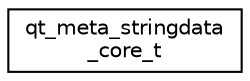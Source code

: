 digraph "Graphical Class Hierarchy"
{
  edge [fontname="Helvetica",fontsize="10",labelfontname="Helvetica",labelfontsize="10"];
  node [fontname="Helvetica",fontsize="10",shape=record];
  rankdir="LR";
  Node1 [label="qt_meta_stringdata\l_core_t",height=0.2,width=0.4,color="black", fillcolor="white", style="filled",URL="$structqt__meta__stringdata__core__t.html"];
}
